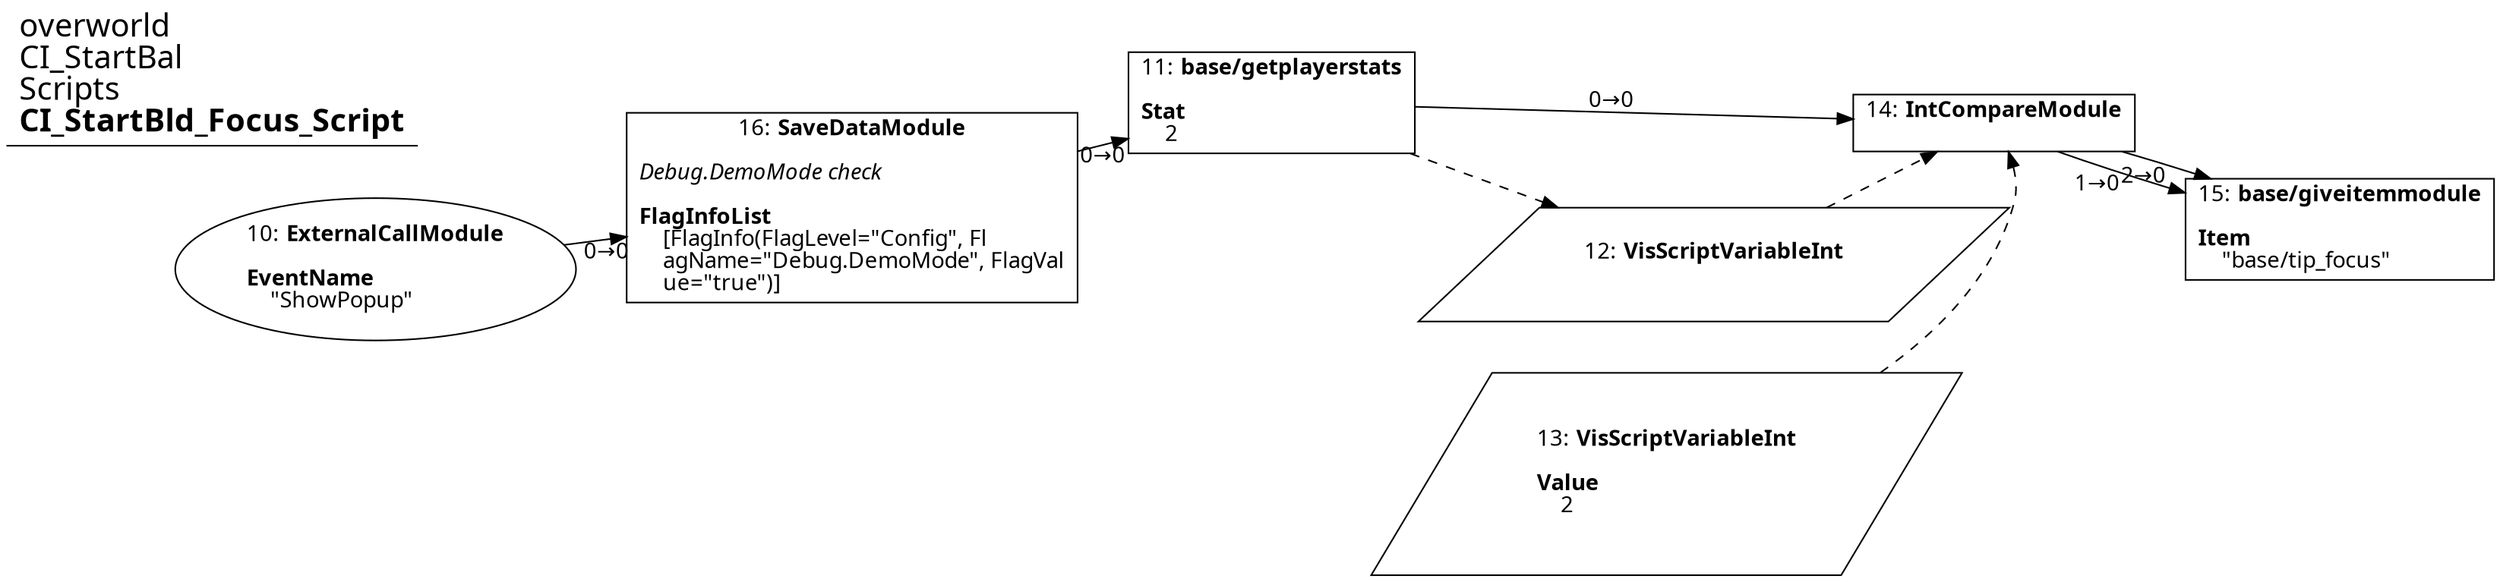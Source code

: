 digraph {
    layout = fdp;
    overlap = prism;
    sep = "+16";
    splines = spline;

    node [ shape = box ];

    graph [ fontname = "Segoe UI" ];
    node [ fontname = "Segoe UI" ];
    edge [ fontname = "Segoe UI" ];

    10 [ label = <10: <b>ExternalCallModule</b><br/><br/><b>EventName</b><br align="left"/>    &quot;ShowPopup&quot;<br align="left"/>> ];
    10 [ shape = oval ]
    10 [ pos = "-0.059000004,-0.15400001!" ];
    10 -> 16 [ label = "0→0" ];

    11 [ label = <11: <b>base/getplayerstats</b><br/><br/><b>Stat</b><br align="left"/>    2<br align="left"/>> ];
    11 [ pos = "0.44000003,-0.15400001!" ];
    11 -> 14 [ label = "0→0" ];
    11 -> 12 [ style = dashed ];

    12 [ label = <12: <b>VisScriptVariableInt</b><br/><br/>> ];
    12 [ shape = parallelogram ]
    12 [ pos = "0.647,-0.20500001!" ];

    13 [ label = <13: <b>VisScriptVariableInt</b><br/><br/><b>Value</b><br align="left"/>    2<br align="left"/>> ];
    13 [ shape = parallelogram ]
    13 [ pos = "0.651,-0.30900002!" ];

    14 [ label = <14: <b>IntCompareModule</b><br/><br/>> ];
    14 [ pos = "0.80300003,-0.15400001!" ];
    14 -> 15 [ label = "2→0" ];
    14 -> 15 [ label = "1→0" ];
    13 -> 14 [ style = dashed ];
    12 -> 14 [ style = dashed ];

    15 [ label = <15: <b>base/giveitemmodule</b><br/><br/><b>Item</b><br align="left"/>    &quot;base/tip_focus&quot;<br align="left"/>> ];
    15 [ pos = "1.047,-0.187!" ];

    16 [ label = <16: <b>SaveDataModule</b><br/><br/><i>Debug.DemoMode check<br align="left"/></i><br align="left"/><b>FlagInfoList</b><br align="left"/>    [FlagInfo(FlagLevel=&quot;Config&quot;, Fl<br align="left"/>    agName=&quot;Debug.DemoMode&quot;, FlagVal<br align="left"/>    ue=&quot;true&quot;)]<br align="left"/>> ];
    16 [ pos = "0.2,-0.15400001!" ];
    16 -> 11 [ label = "0→0" ];

    title [ pos = "-0.060000002,-0.15300001!" ];
    title [ shape = underline ];
    title [ label = <<font point-size="20">overworld<br align="left"/>CI_StartBal<br align="left"/>Scripts<br align="left"/><b>CI_StartBld_Focus_Script</b><br align="left"/></font>> ];
}
